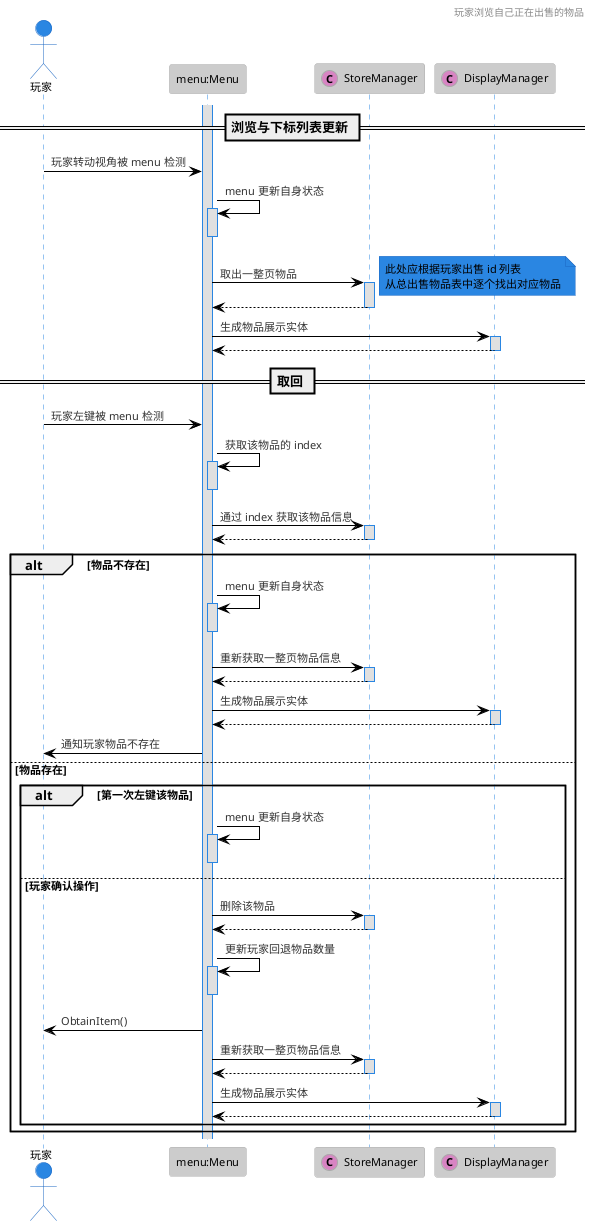 @startuml sequence diagram
!theme reddress-lightblue

header 玩家浏览自己正在出售的物品

actor 玩家 as player
participant "menu:Menu" as Menu
participant StoreManager <<(C, #d884c3)>>
participant DisplayManager <<(C, #d884c3)>>

activate Menu

== 浏览与下标列表更新 ==

player -> Menu : 玩家转动视角被 menu 检测
Menu -> Menu : menu 更新自身状态
activate Menu
deactivate Menu
Menu -> StoreManager : 取出一整页物品
activate StoreManager
note right
   此处应根据玩家出售 id 列表
   从总出售物品表中逐个找出对应物品
end note
Menu <-- StoreManager
deactivate StoreManager
Menu -> DisplayManager : 生成物品展示实体
activate DisplayManager
Menu <-- DisplayManager
deactivate DisplayManager

== 取回 ==
player -> Menu : 玩家左键被 menu 检测
Menu -> Menu : 获取该物品的 index
activate Menu
deactivate Menu
Menu -> StoreManager : 通过 index 获取该物品信息
activate StoreManager
Menu <-- StoreManager
deactivate StoreManager
alt 物品不存在
   Menu -> Menu : menu 更新自身状态
   activate Menu
   deactivate Menu
   Menu -> StoreManager : 重新获取一整页物品信息
   activate StoreManager
   Menu <-- StoreManager
   deactivate StoreManager
   Menu -> DisplayManager : 生成物品展示实体
   activate DisplayManager
   Menu <-- DisplayManager
   deactivate DisplayManager
   player <- Menu : 通知玩家物品不存在
else 物品存在
   alt 第一次左键该物品
      Menu -> Menu : menu 更新自身状态
      activate Menu
      deactivate Menu
   else 玩家确认操作
      Menu -> StoreManager : 删除该物品
      activate StoreManager
      Menu <-- StoreManager
      deactivate StoreManager
      Menu -> Menu : 更新玩家回退物品数量
      activate Menu
      deactivate Menu
      player <- Menu : ObtainItem()
      Menu -> StoreManager : 重新获取一整页物品信息
      activate StoreManager
      Menu <-- StoreManager
      deactivate StoreManager
      Menu -> DisplayManager : 生成物品展示实体
      activate DisplayManager
      Menu <-- DisplayManager
      deactivate DisplayManager
   end
end

@enduml